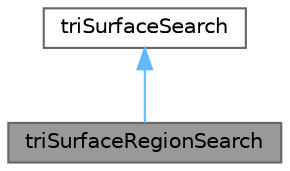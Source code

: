 digraph "triSurfaceRegionSearch"
{
 // LATEX_PDF_SIZE
  bgcolor="transparent";
  edge [fontname=Helvetica,fontsize=10,labelfontname=Helvetica,labelfontsize=10];
  node [fontname=Helvetica,fontsize=10,shape=box,height=0.2,width=0.4];
  Node1 [id="Node000001",label="triSurfaceRegionSearch",height=0.2,width=0.4,color="gray40", fillcolor="grey60", style="filled", fontcolor="black",tooltip="Helper class to search on triSurface. Creates an octree for each region of the surface and only searc..."];
  Node2 -> Node1 [id="edge1_Node000001_Node000002",dir="back",color="steelblue1",style="solid",tooltip=" "];
  Node2 [id="Node000002",label="triSurfaceSearch",height=0.2,width=0.4,color="gray40", fillcolor="white", style="filled",URL="$classFoam_1_1triSurfaceSearch.html",tooltip="Helper class to search on triSurface."];
}
